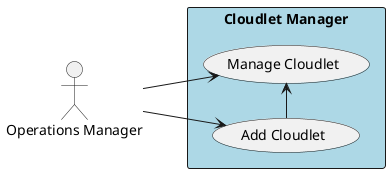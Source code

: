 @startuml

left to right direction

actor :Operations Manager:

rectangle "Cloudlet Manager" #lightblue {
UseCase UC1 as "Add Cloudlet"
UseCase UC2 as "Manage Cloudlet"

UC1 -> UC2
}

:Operations Manager: --> UC1
:Operations Manager: --> UC2

@enduml
